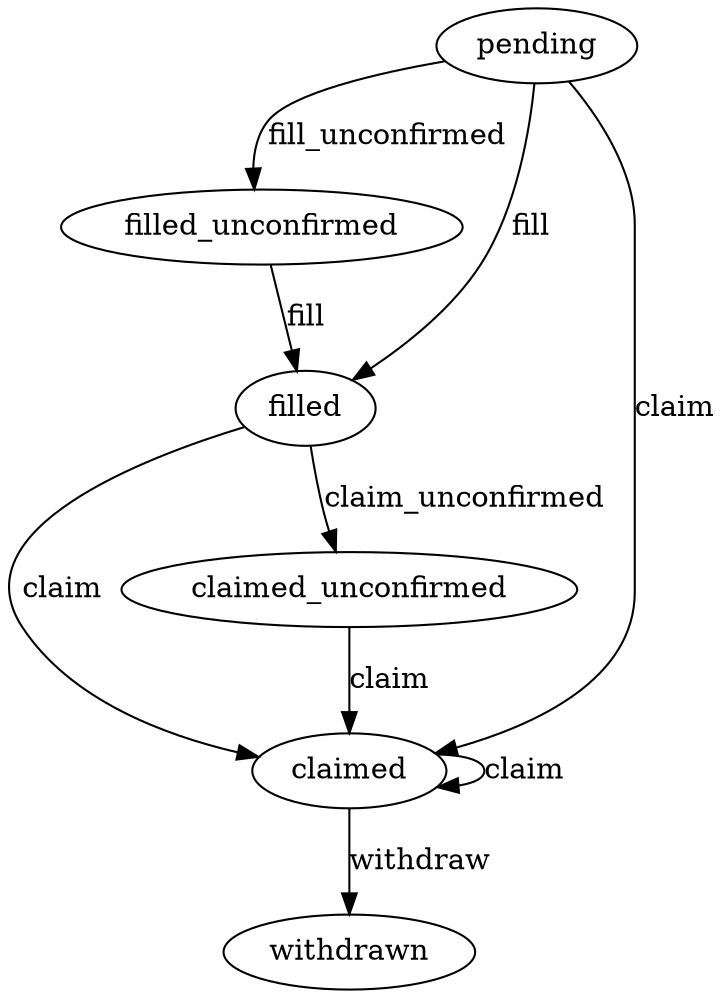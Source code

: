 digraph request_state_machine {
    node [] pending, filled_unconfirmed, filled, claimed, withdrawn;

    pending -> filled_unconfirmed [label = fill_unconfirmed];
    pending -> filled [label = fill];
    pending -> claimed [label = claim];
    filled -> claimed [label = claim];
    filled -> claimed_unconfirmed [label = claim_unconfirmed];
    filled_unconfirmed -> filled [label = fill];
    claimed -> claimed [label = claim];
    claimed -> withdrawn [label = withdraw];
    claimed_unconfirmed -> claimed [label = claim];
}
